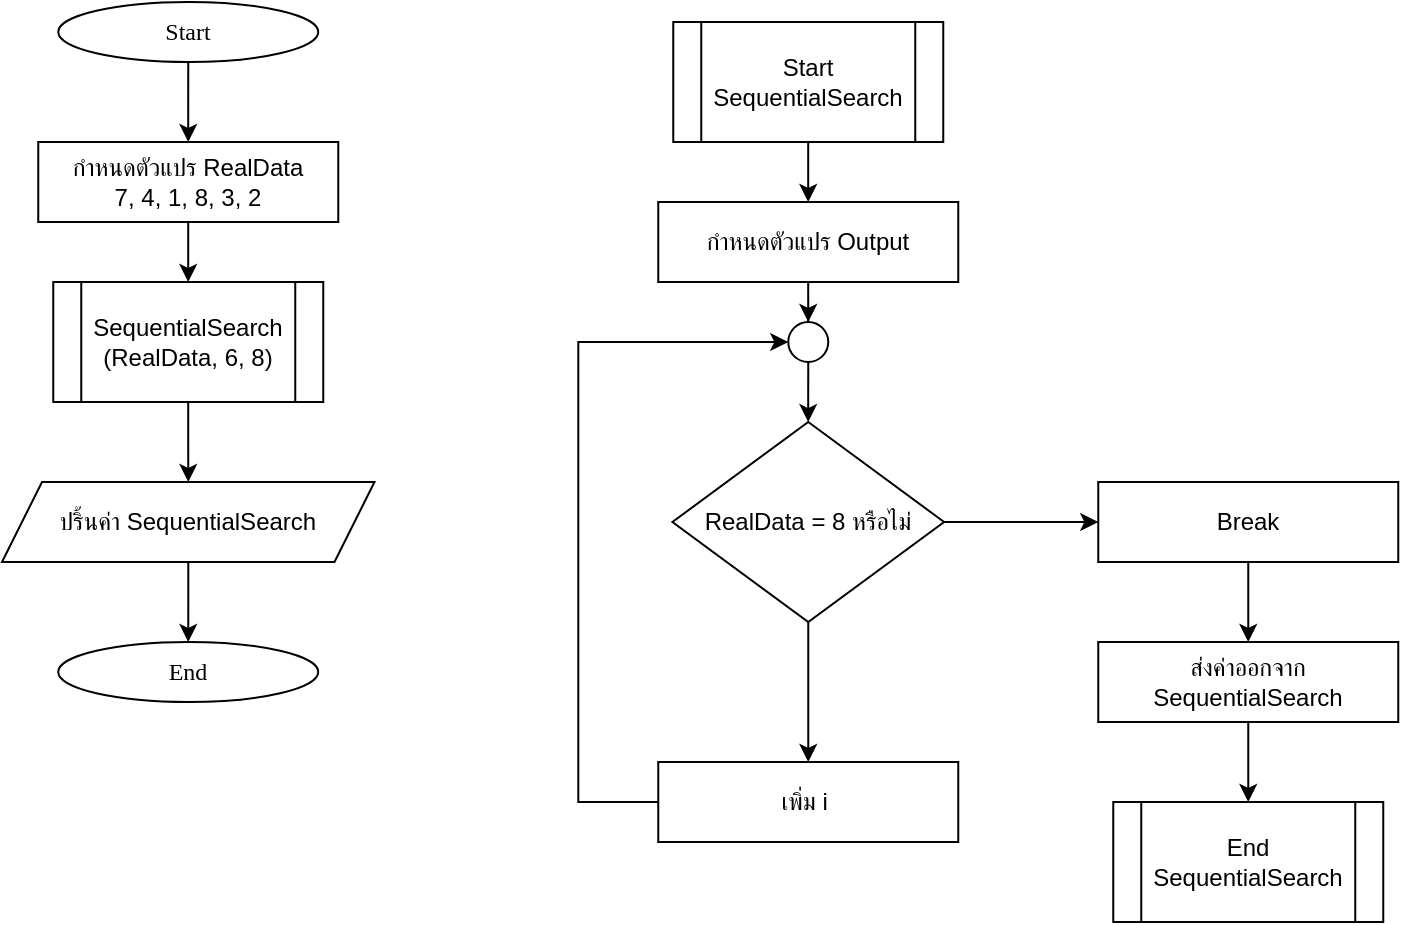 <mxfile version="25.0.3">
  <diagram name="Page-1" id="caKFLX1dbj2YCLR3d2B2">
    <mxGraphModel dx="2339" dy="1907" grid="1" gridSize="10" guides="1" tooltips="1" connect="1" arrows="1" fold="1" page="1" pageScale="1" pageWidth="850" pageHeight="1100" math="0" shadow="0">
      <root>
        <mxCell id="0" />
        <mxCell id="1" parent="0" />
        <mxCell id="IdQ9lC90_RBVGnZ-zshO-1" value="" style="edgeStyle=orthogonalEdgeStyle;rounded=0;orthogonalLoop=1;jettySize=auto;html=1;" edge="1" parent="1" source="IdQ9lC90_RBVGnZ-zshO-2">
          <mxGeometry relative="1" as="geometry">
            <mxPoint x="-680.87" y="-940" as="targetPoint" />
          </mxGeometry>
        </mxCell>
        <mxCell id="IdQ9lC90_RBVGnZ-zshO-2" value="&lt;font data-font-src=&quot;https://fonts.googleapis.com/css?family=Sarabun&quot; face=&quot;Sarabun&quot;&gt;Start&lt;/font&gt;" style="ellipse;whiteSpace=wrap;html=1;" vertex="1" parent="1">
          <mxGeometry x="-745.87" y="-1010" width="130" height="30" as="geometry" />
        </mxCell>
        <mxCell id="IdQ9lC90_RBVGnZ-zshO-3" value="" style="edgeStyle=orthogonalEdgeStyle;rounded=0;orthogonalLoop=1;jettySize=auto;html=1;" edge="1" parent="1" source="IdQ9lC90_RBVGnZ-zshO-4" target="IdQ9lC90_RBVGnZ-zshO-6">
          <mxGeometry relative="1" as="geometry" />
        </mxCell>
        <mxCell id="IdQ9lC90_RBVGnZ-zshO-4" value="กำหนดตัวแปร&amp;nbsp;RealData&lt;div&gt;7, 4, 1, 8, 3, 2&lt;/div&gt;" style="rounded=0;whiteSpace=wrap;html=1;" vertex="1" parent="1">
          <mxGeometry x="-755.87" y="-940" width="150" height="40" as="geometry" />
        </mxCell>
        <mxCell id="IdQ9lC90_RBVGnZ-zshO-5" value="" style="edgeStyle=orthogonalEdgeStyle;rounded=0;orthogonalLoop=1;jettySize=auto;html=1;" edge="1" parent="1" source="IdQ9lC90_RBVGnZ-zshO-6" target="IdQ9lC90_RBVGnZ-zshO-8">
          <mxGeometry relative="1" as="geometry" />
        </mxCell>
        <mxCell id="IdQ9lC90_RBVGnZ-zshO-6" value="SequentialSearch&lt;div&gt;(RealData, 6, 8)&lt;/div&gt;" style="shape=process;whiteSpace=wrap;html=1;backgroundOutline=1;" vertex="1" parent="1">
          <mxGeometry x="-748.37" y="-870" width="135" height="60" as="geometry" />
        </mxCell>
        <mxCell id="IdQ9lC90_RBVGnZ-zshO-7" value="" style="edgeStyle=orthogonalEdgeStyle;rounded=0;orthogonalLoop=1;jettySize=auto;html=1;" edge="1" parent="1" source="IdQ9lC90_RBVGnZ-zshO-8" target="IdQ9lC90_RBVGnZ-zshO-25">
          <mxGeometry relative="1" as="geometry" />
        </mxCell>
        <mxCell id="IdQ9lC90_RBVGnZ-zshO-8" value="ปริ้นค่า&amp;nbsp;SequentialSearch" style="shape=parallelogram;perimeter=parallelogramPerimeter;whiteSpace=wrap;html=1;fixedSize=1;" vertex="1" parent="1">
          <mxGeometry x="-774" y="-770" width="186.25" height="40" as="geometry" />
        </mxCell>
        <mxCell id="IdQ9lC90_RBVGnZ-zshO-9" value="" style="edgeStyle=orthogonalEdgeStyle;rounded=0;orthogonalLoop=1;jettySize=auto;html=1;" edge="1" parent="1" source="IdQ9lC90_RBVGnZ-zshO-10" target="IdQ9lC90_RBVGnZ-zshO-12">
          <mxGeometry relative="1" as="geometry" />
        </mxCell>
        <mxCell id="IdQ9lC90_RBVGnZ-zshO-10" value="&lt;div&gt;Start&lt;/div&gt;SequentialSearch" style="shape=process;whiteSpace=wrap;html=1;backgroundOutline=1;" vertex="1" parent="1">
          <mxGeometry x="-438.37" y="-1000" width="135" height="60" as="geometry" />
        </mxCell>
        <mxCell id="IdQ9lC90_RBVGnZ-zshO-11" style="edgeStyle=orthogonalEdgeStyle;rounded=0;orthogonalLoop=1;jettySize=auto;html=1;entryX=0.5;entryY=0;entryDx=0;entryDy=0;" edge="1" parent="1" source="IdQ9lC90_RBVGnZ-zshO-12" target="IdQ9lC90_RBVGnZ-zshO-21">
          <mxGeometry relative="1" as="geometry" />
        </mxCell>
        <mxCell id="IdQ9lC90_RBVGnZ-zshO-12" value="กำหนดตัวแปร Output" style="rounded=0;whiteSpace=wrap;html=1;" vertex="1" parent="1">
          <mxGeometry x="-445.87" y="-910" width="150" height="40" as="geometry" />
        </mxCell>
        <mxCell id="IdQ9lC90_RBVGnZ-zshO-13" value="" style="edgeStyle=orthogonalEdgeStyle;rounded=0;orthogonalLoop=1;jettySize=auto;html=1;" edge="1" parent="1" source="IdQ9lC90_RBVGnZ-zshO-15" target="IdQ9lC90_RBVGnZ-zshO-19">
          <mxGeometry relative="1" as="geometry" />
        </mxCell>
        <mxCell id="IdQ9lC90_RBVGnZ-zshO-14" value="" style="edgeStyle=orthogonalEdgeStyle;rounded=0;orthogonalLoop=1;jettySize=auto;html=1;" edge="1" parent="1" source="IdQ9lC90_RBVGnZ-zshO-15" target="IdQ9lC90_RBVGnZ-zshO-24">
          <mxGeometry relative="1" as="geometry" />
        </mxCell>
        <mxCell id="IdQ9lC90_RBVGnZ-zshO-15" value="RealData = 8 หรือไม่" style="rhombus;whiteSpace=wrap;html=1;" vertex="1" parent="1">
          <mxGeometry x="-438.79" y="-800" width="135.84" height="100" as="geometry" />
        </mxCell>
        <mxCell id="IdQ9lC90_RBVGnZ-zshO-16" value="" style="edgeStyle=orthogonalEdgeStyle;rounded=0;orthogonalLoop=1;jettySize=auto;html=1;" edge="1" parent="1" source="IdQ9lC90_RBVGnZ-zshO-17" target="IdQ9lC90_RBVGnZ-zshO-22">
          <mxGeometry relative="1" as="geometry" />
        </mxCell>
        <mxCell id="IdQ9lC90_RBVGnZ-zshO-17" value="ส่งค่าออกจาก&lt;div&gt;SequentialSearch&lt;/div&gt;" style="rounded=0;whiteSpace=wrap;html=1;" vertex="1" parent="1">
          <mxGeometry x="-225.87" y="-690" width="150" height="40" as="geometry" />
        </mxCell>
        <mxCell id="IdQ9lC90_RBVGnZ-zshO-18" style="edgeStyle=orthogonalEdgeStyle;rounded=0;orthogonalLoop=1;jettySize=auto;html=1;entryX=0;entryY=0.5;entryDx=0;entryDy=0;" edge="1" parent="1" source="IdQ9lC90_RBVGnZ-zshO-19" target="IdQ9lC90_RBVGnZ-zshO-21">
          <mxGeometry relative="1" as="geometry">
            <Array as="points">
              <mxPoint x="-485.87" y="-610" />
              <mxPoint x="-485.87" y="-840" />
            </Array>
          </mxGeometry>
        </mxCell>
        <mxCell id="IdQ9lC90_RBVGnZ-zshO-19" value="เพิ่ม i&amp;nbsp;" style="rounded=0;whiteSpace=wrap;html=1;" vertex="1" parent="1">
          <mxGeometry x="-445.87" y="-630" width="150" height="40" as="geometry" />
        </mxCell>
        <mxCell id="IdQ9lC90_RBVGnZ-zshO-20" value="" style="edgeStyle=orthogonalEdgeStyle;rounded=0;orthogonalLoop=1;jettySize=auto;html=1;" edge="1" parent="1" source="IdQ9lC90_RBVGnZ-zshO-21" target="IdQ9lC90_RBVGnZ-zshO-15">
          <mxGeometry relative="1" as="geometry" />
        </mxCell>
        <mxCell id="IdQ9lC90_RBVGnZ-zshO-21" value="" style="ellipse;whiteSpace=wrap;html=1;aspect=fixed;" vertex="1" parent="1">
          <mxGeometry x="-380.87" y="-850" width="20" height="20" as="geometry" />
        </mxCell>
        <mxCell id="IdQ9lC90_RBVGnZ-zshO-22" value="&lt;div&gt;End&lt;/div&gt;SequentialSearch" style="shape=process;whiteSpace=wrap;html=1;backgroundOutline=1;" vertex="1" parent="1">
          <mxGeometry x="-218.37" y="-610" width="135" height="60" as="geometry" />
        </mxCell>
        <mxCell id="IdQ9lC90_RBVGnZ-zshO-23" style="edgeStyle=orthogonalEdgeStyle;rounded=0;orthogonalLoop=1;jettySize=auto;html=1;entryX=0.5;entryY=0;entryDx=0;entryDy=0;" edge="1" parent="1" source="IdQ9lC90_RBVGnZ-zshO-24" target="IdQ9lC90_RBVGnZ-zshO-17">
          <mxGeometry relative="1" as="geometry" />
        </mxCell>
        <mxCell id="IdQ9lC90_RBVGnZ-zshO-24" value="Break" style="rounded=0;whiteSpace=wrap;html=1;" vertex="1" parent="1">
          <mxGeometry x="-225.87" y="-770" width="150" height="40" as="geometry" />
        </mxCell>
        <mxCell id="IdQ9lC90_RBVGnZ-zshO-25" value="&lt;font data-font-src=&quot;https://fonts.googleapis.com/css?family=Sarabun&quot; face=&quot;Sarabun&quot;&gt;End&lt;/font&gt;" style="ellipse;whiteSpace=wrap;html=1;" vertex="1" parent="1">
          <mxGeometry x="-745.88" y="-690" width="130" height="30" as="geometry" />
        </mxCell>
      </root>
    </mxGraphModel>
  </diagram>
</mxfile>
